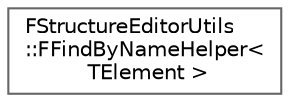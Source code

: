 digraph "Graphical Class Hierarchy"
{
 // INTERACTIVE_SVG=YES
 // LATEX_PDF_SIZE
  bgcolor="transparent";
  edge [fontname=Helvetica,fontsize=10,labelfontname=Helvetica,labelfontsize=10];
  node [fontname=Helvetica,fontsize=10,shape=box,height=0.2,width=0.4];
  rankdir="LR";
  Node0 [id="Node000000",label="FStructureEditorUtils\l::FFindByNameHelper\<\l TElement \>",height=0.2,width=0.4,color="grey40", fillcolor="white", style="filled",URL="$db/d7c/structFStructureEditorUtils_1_1FFindByNameHelper.html",tooltip=" "];
}

